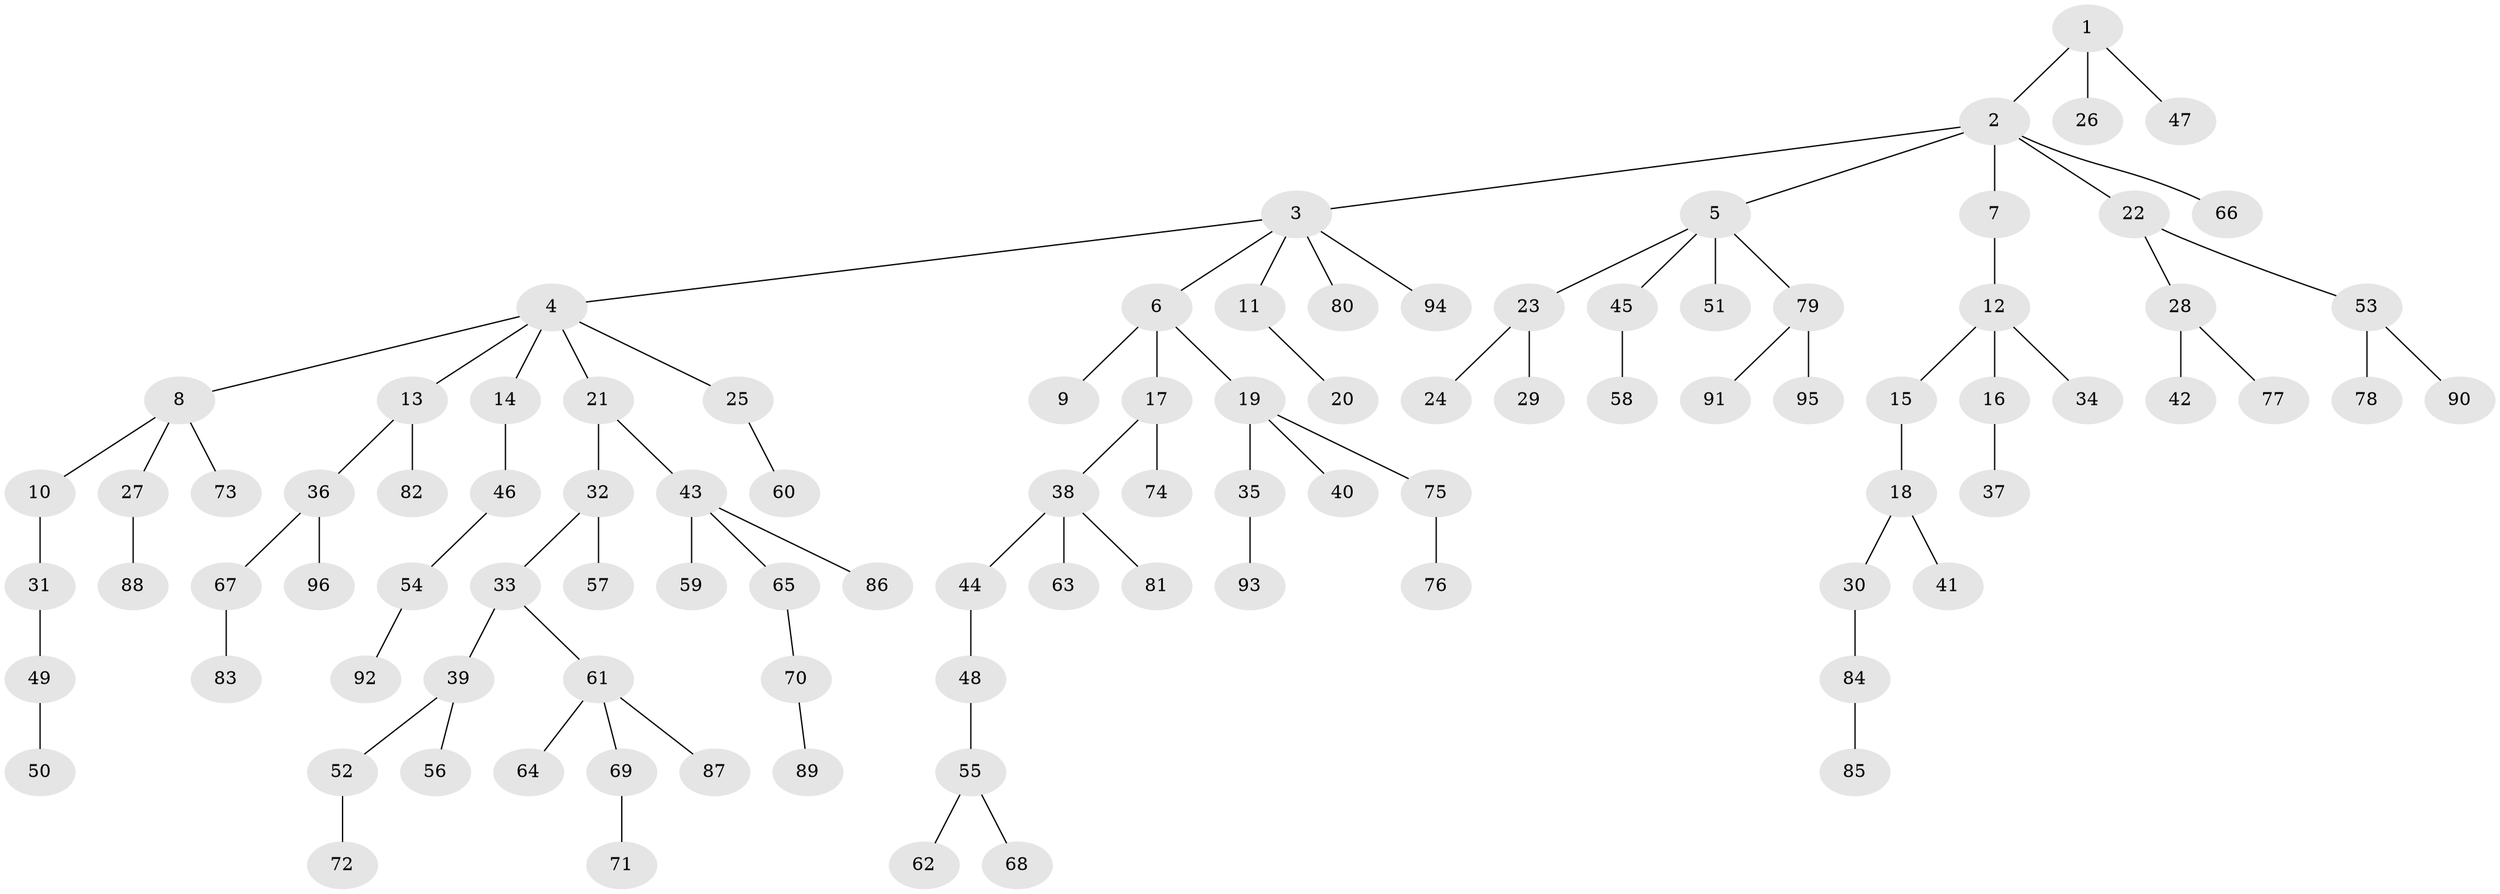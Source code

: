 // coarse degree distribution, {4: 0.04477611940298507, 1: 0.582089552238806, 2: 0.2835820895522388, 3: 0.04477611940298507, 5: 0.029850746268656716, 24: 0.014925373134328358}
// Generated by graph-tools (version 1.1) at 2025/56/03/04/25 21:56:18]
// undirected, 96 vertices, 95 edges
graph export_dot {
graph [start="1"]
  node [color=gray90,style=filled];
  1;
  2;
  3;
  4;
  5;
  6;
  7;
  8;
  9;
  10;
  11;
  12;
  13;
  14;
  15;
  16;
  17;
  18;
  19;
  20;
  21;
  22;
  23;
  24;
  25;
  26;
  27;
  28;
  29;
  30;
  31;
  32;
  33;
  34;
  35;
  36;
  37;
  38;
  39;
  40;
  41;
  42;
  43;
  44;
  45;
  46;
  47;
  48;
  49;
  50;
  51;
  52;
  53;
  54;
  55;
  56;
  57;
  58;
  59;
  60;
  61;
  62;
  63;
  64;
  65;
  66;
  67;
  68;
  69;
  70;
  71;
  72;
  73;
  74;
  75;
  76;
  77;
  78;
  79;
  80;
  81;
  82;
  83;
  84;
  85;
  86;
  87;
  88;
  89;
  90;
  91;
  92;
  93;
  94;
  95;
  96;
  1 -- 2;
  1 -- 26;
  1 -- 47;
  2 -- 3;
  2 -- 5;
  2 -- 7;
  2 -- 22;
  2 -- 66;
  3 -- 4;
  3 -- 6;
  3 -- 11;
  3 -- 80;
  3 -- 94;
  4 -- 8;
  4 -- 13;
  4 -- 14;
  4 -- 21;
  4 -- 25;
  5 -- 23;
  5 -- 45;
  5 -- 51;
  5 -- 79;
  6 -- 9;
  6 -- 17;
  6 -- 19;
  7 -- 12;
  8 -- 10;
  8 -- 27;
  8 -- 73;
  10 -- 31;
  11 -- 20;
  12 -- 15;
  12 -- 16;
  12 -- 34;
  13 -- 36;
  13 -- 82;
  14 -- 46;
  15 -- 18;
  16 -- 37;
  17 -- 38;
  17 -- 74;
  18 -- 30;
  18 -- 41;
  19 -- 35;
  19 -- 40;
  19 -- 75;
  21 -- 32;
  21 -- 43;
  22 -- 28;
  22 -- 53;
  23 -- 24;
  23 -- 29;
  25 -- 60;
  27 -- 88;
  28 -- 42;
  28 -- 77;
  30 -- 84;
  31 -- 49;
  32 -- 33;
  32 -- 57;
  33 -- 39;
  33 -- 61;
  35 -- 93;
  36 -- 67;
  36 -- 96;
  38 -- 44;
  38 -- 63;
  38 -- 81;
  39 -- 52;
  39 -- 56;
  43 -- 59;
  43 -- 65;
  43 -- 86;
  44 -- 48;
  45 -- 58;
  46 -- 54;
  48 -- 55;
  49 -- 50;
  52 -- 72;
  53 -- 78;
  53 -- 90;
  54 -- 92;
  55 -- 62;
  55 -- 68;
  61 -- 64;
  61 -- 69;
  61 -- 87;
  65 -- 70;
  67 -- 83;
  69 -- 71;
  70 -- 89;
  75 -- 76;
  79 -- 91;
  79 -- 95;
  84 -- 85;
}
